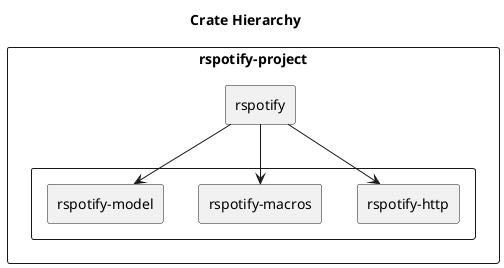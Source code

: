 @startuml
title Crate Hierarchy
rectangle rspotify-project{

    rectangle client[
    rspotify
    ]
    rectangle {
        rectangle http[
        rspotify-http
        ]
        rectangle macros[
        rspotify-macros
        ]
        rectangle model[
        rspotify-model
        ]
    }
}
client -down-> macros
client -down-> model
client -down-> http

@enduml